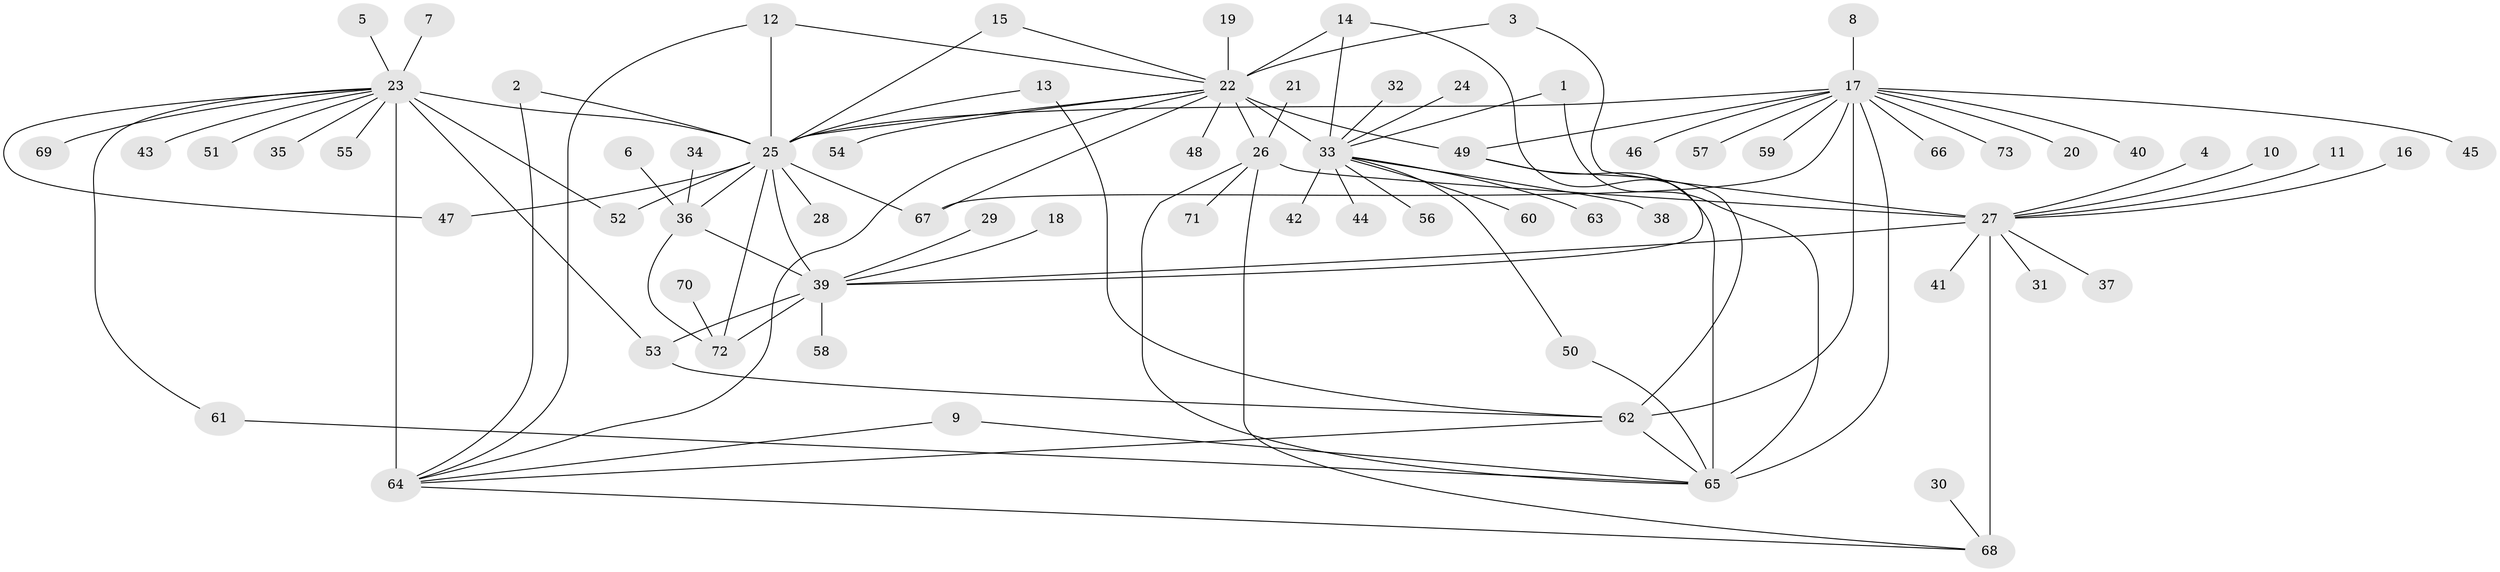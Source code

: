 // original degree distribution, {12: 0.02054794520547945, 20: 0.00684931506849315, 8: 0.03424657534246575, 6: 0.02054794520547945, 11: 0.03424657534246575, 7: 0.0273972602739726, 9: 0.03424657534246575, 14: 0.0136986301369863, 10: 0.0410958904109589, 13: 0.00684931506849315, 2: 0.1232876712328767, 1: 0.5821917808219178, 3: 0.0410958904109589, 4: 0.0136986301369863}
// Generated by graph-tools (version 1.1) at 2025/37/03/04/25 23:37:37]
// undirected, 73 vertices, 103 edges
graph export_dot {
  node [color=gray90,style=filled];
  1;
  2;
  3;
  4;
  5;
  6;
  7;
  8;
  9;
  10;
  11;
  12;
  13;
  14;
  15;
  16;
  17;
  18;
  19;
  20;
  21;
  22;
  23;
  24;
  25;
  26;
  27;
  28;
  29;
  30;
  31;
  32;
  33;
  34;
  35;
  36;
  37;
  38;
  39;
  40;
  41;
  42;
  43;
  44;
  45;
  46;
  47;
  48;
  49;
  50;
  51;
  52;
  53;
  54;
  55;
  56;
  57;
  58;
  59;
  60;
  61;
  62;
  63;
  64;
  65;
  66;
  67;
  68;
  69;
  70;
  71;
  72;
  73;
  1 -- 33 [weight=1.0];
  1 -- 65 [weight=1.0];
  2 -- 25 [weight=1.0];
  2 -- 64 [weight=1.0];
  3 -- 22 [weight=1.0];
  3 -- 27 [weight=1.0];
  4 -- 27 [weight=1.0];
  5 -- 23 [weight=1.0];
  6 -- 36 [weight=1.0];
  7 -- 23 [weight=1.0];
  8 -- 17 [weight=1.0];
  9 -- 64 [weight=1.0];
  9 -- 65 [weight=1.0];
  10 -- 27 [weight=1.0];
  11 -- 27 [weight=1.0];
  12 -- 22 [weight=1.0];
  12 -- 25 [weight=1.0];
  12 -- 64 [weight=1.0];
  13 -- 25 [weight=1.0];
  13 -- 62 [weight=1.0];
  14 -- 22 [weight=1.0];
  14 -- 33 [weight=1.0];
  14 -- 39 [weight=1.0];
  15 -- 22 [weight=1.0];
  15 -- 25 [weight=1.0];
  16 -- 27 [weight=1.0];
  17 -- 20 [weight=1.0];
  17 -- 25 [weight=1.0];
  17 -- 40 [weight=1.0];
  17 -- 45 [weight=1.0];
  17 -- 46 [weight=1.0];
  17 -- 49 [weight=4.0];
  17 -- 57 [weight=1.0];
  17 -- 59 [weight=1.0];
  17 -- 62 [weight=4.0];
  17 -- 65 [weight=4.0];
  17 -- 66 [weight=1.0];
  17 -- 67 [weight=1.0];
  17 -- 73 [weight=1.0];
  18 -- 39 [weight=1.0];
  19 -- 22 [weight=1.0];
  21 -- 26 [weight=1.0];
  22 -- 25 [weight=1.0];
  22 -- 26 [weight=1.0];
  22 -- 33 [weight=12.0];
  22 -- 48 [weight=1.0];
  22 -- 49 [weight=1.0];
  22 -- 54 [weight=1.0];
  22 -- 64 [weight=1.0];
  22 -- 67 [weight=1.0];
  23 -- 25 [weight=1.0];
  23 -- 35 [weight=1.0];
  23 -- 43 [weight=1.0];
  23 -- 47 [weight=1.0];
  23 -- 51 [weight=1.0];
  23 -- 52 [weight=1.0];
  23 -- 53 [weight=1.0];
  23 -- 55 [weight=1.0];
  23 -- 61 [weight=1.0];
  23 -- 64 [weight=12.0];
  23 -- 69 [weight=1.0];
  24 -- 33 [weight=1.0];
  25 -- 28 [weight=1.0];
  25 -- 36 [weight=1.0];
  25 -- 39 [weight=4.0];
  25 -- 47 [weight=1.0];
  25 -- 52 [weight=1.0];
  25 -- 67 [weight=1.0];
  25 -- 72 [weight=1.0];
  26 -- 27 [weight=5.0];
  26 -- 65 [weight=1.0];
  26 -- 68 [weight=1.0];
  26 -- 71 [weight=1.0];
  27 -- 31 [weight=1.0];
  27 -- 37 [weight=1.0];
  27 -- 39 [weight=1.0];
  27 -- 41 [weight=1.0];
  27 -- 68 [weight=5.0];
  29 -- 39 [weight=1.0];
  30 -- 68 [weight=1.0];
  32 -- 33 [weight=1.0];
  33 -- 38 [weight=1.0];
  33 -- 42 [weight=1.0];
  33 -- 44 [weight=1.0];
  33 -- 50 [weight=1.0];
  33 -- 56 [weight=1.0];
  33 -- 60 [weight=1.0];
  33 -- 63 [weight=1.0];
  34 -- 36 [weight=1.0];
  36 -- 39 [weight=4.0];
  36 -- 72 [weight=1.0];
  39 -- 53 [weight=2.0];
  39 -- 58 [weight=1.0];
  39 -- 72 [weight=4.0];
  49 -- 62 [weight=1.0];
  49 -- 65 [weight=1.0];
  50 -- 65 [weight=1.0];
  53 -- 62 [weight=1.0];
  61 -- 65 [weight=1.0];
  62 -- 64 [weight=1.0];
  62 -- 65 [weight=1.0];
  64 -- 68 [weight=1.0];
  70 -- 72 [weight=1.0];
}

